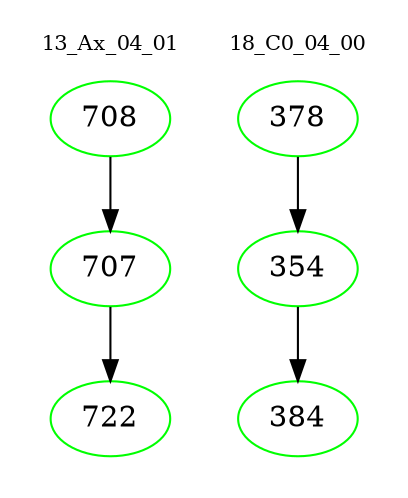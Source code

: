 digraph{
subgraph cluster_0 {
color = white
label = "13_Ax_04_01";
fontsize=10;
T0_708 [label="708", color="green"]
T0_708 -> T0_707 [color="black"]
T0_707 [label="707", color="green"]
T0_707 -> T0_722 [color="black"]
T0_722 [label="722", color="green"]
}
subgraph cluster_1 {
color = white
label = "18_C0_04_00";
fontsize=10;
T1_378 [label="378", color="green"]
T1_378 -> T1_354 [color="black"]
T1_354 [label="354", color="green"]
T1_354 -> T1_384 [color="black"]
T1_384 [label="384", color="green"]
}
}
